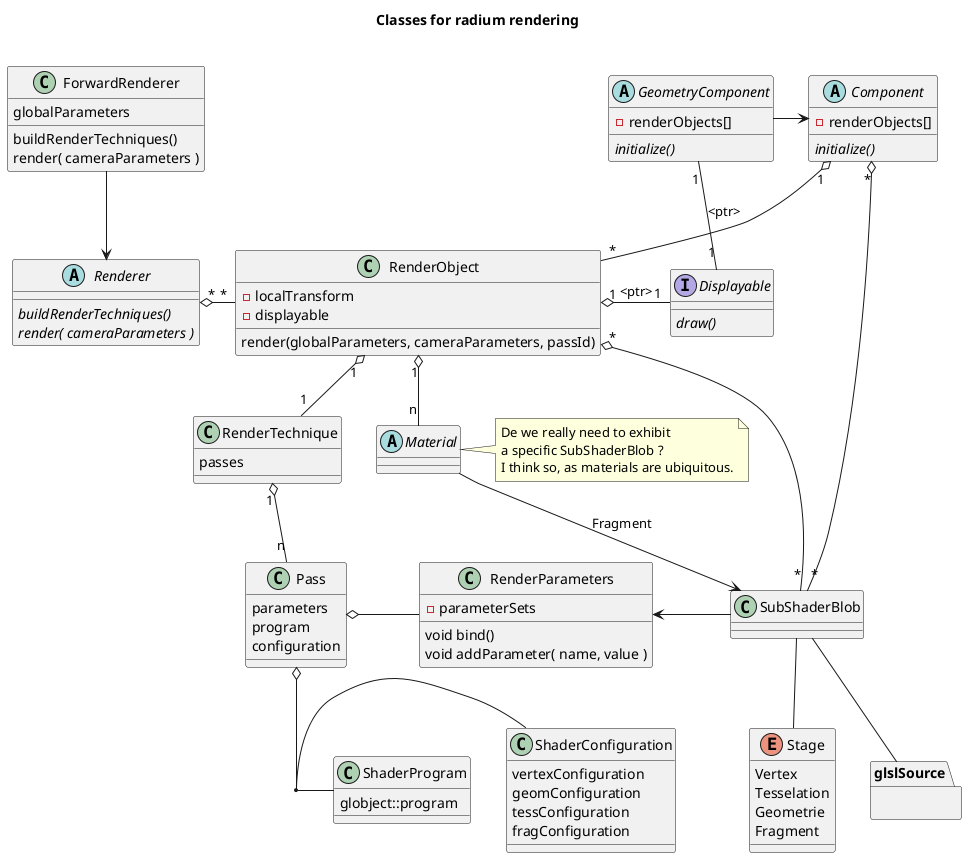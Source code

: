 @startuml
title Classes for radium rendering\n

abstract class Component {
- renderObjects[]
{abstract} initialize()
}


abstract class GeometryComponent {
- renderObjects[]
{abstract} initialize()
}

class RenderParameters {
- parameterSets
void bind()
void addParameter( name, value )
}

class RenderObject {
- localTransform
- displayable
render(globalParameters, cameraParameters, passId)
}

class RenderTechnique {
passes
}

abstract class Renderer {
{abstract} buildRenderTechniques()
{abstract} render( cameraParameters )
}

class ForwardRenderer {
globalParameters
buildRenderTechniques()
render( cameraParameters )
}

class Pass{
parameters
program
configuration
}

class ShaderProgram {
globject::program
}

class ShaderConfiguration {
vertexConfiguration
geomConfiguration
tessConfiguration
fragConfiguration
}

interface Displayable {
{abstract} draw()
}

abstract class Material

enum Stage {
Vertex
Tesselation
Geometrie
Fragment
}

namespace glslSource {
}
'-----------------------

Renderer "*" o- "*" RenderObject
ForwardRenderer --> Renderer
Component "1"  o--  "*" RenderObject
GeometryComponent -> Component
GeometryComponent "1" O- "1" Displayable : <ptr>
'Displayable "*" --o "1" RenderObject
'Displayable "*" -o "1" GeometryComponent
RenderObject "1" o- "1" Displayable : <ptr>
RenderObject "1" o-- "1" RenderTechnique

RenderObject "1" o-- "n" Material
note right of Material
De we really need to exhibit
a specific SubShaderBlob ?
I think so, as materials are ubiquitous.
end note
RenderObject "*" o-- "*" SubShaderBlob
Component "*" o-- "*" SubShaderBlob
Material --> SubShaderBlob : Fragment

ShaderConfiguration -  ShaderProgram
Pass o- (ShaderConfiguration, ShaderProgram)
Pass o- RenderParameters
RenderTechnique "1" o-- "n" Pass


RenderParameters <- SubShaderBlob
SubShaderBlob -- Stage
SubShaderBlob -- glslSource

@enduml
